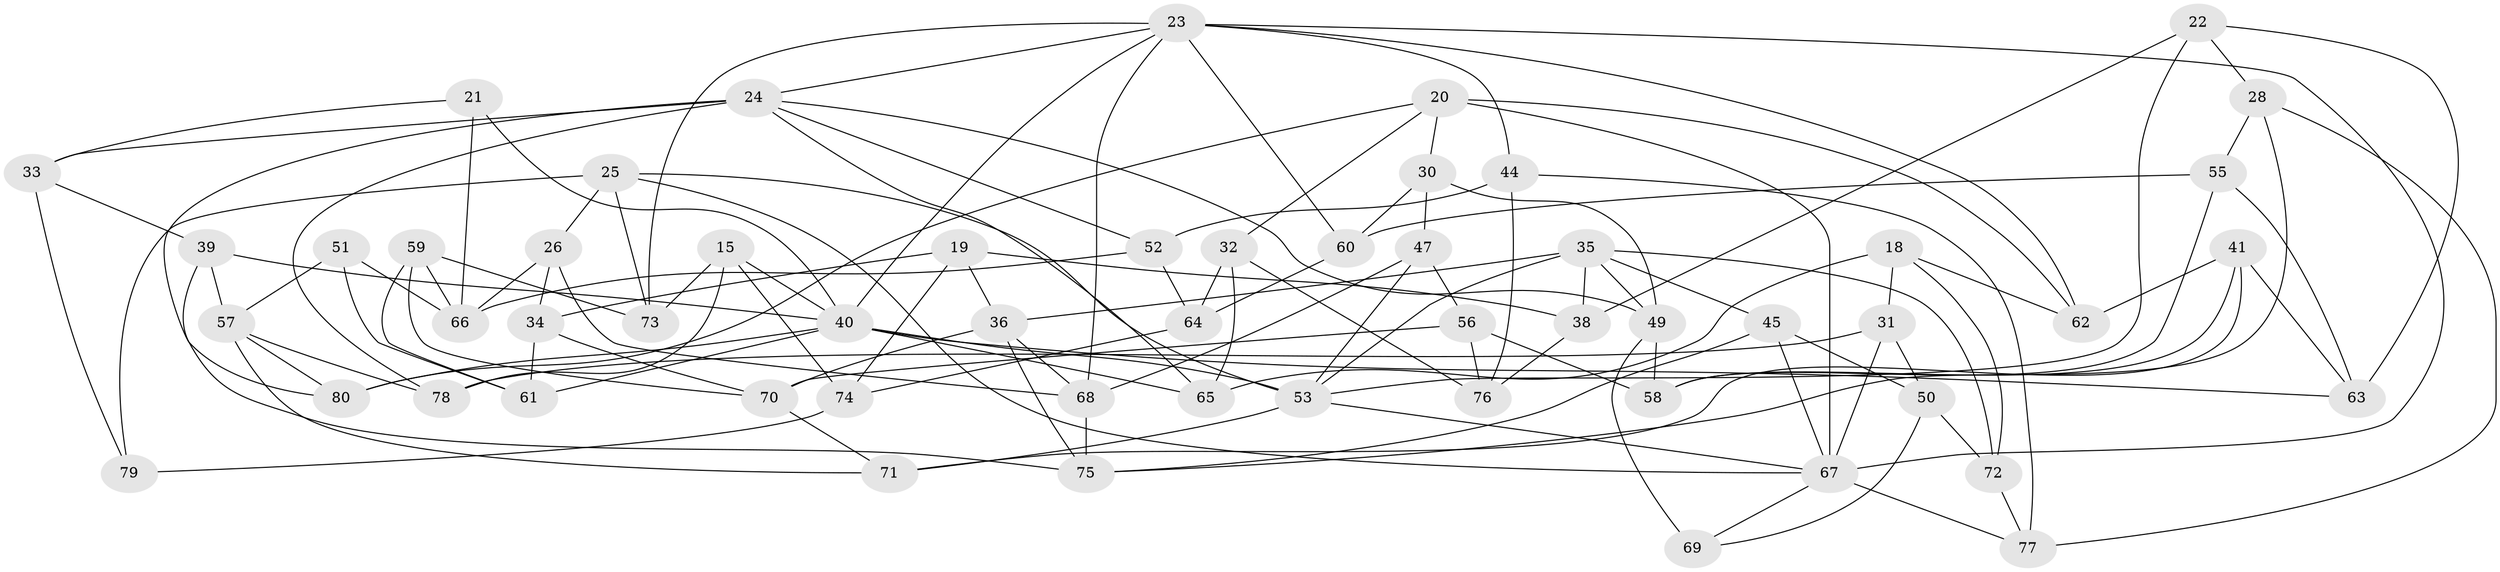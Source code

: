 // original degree distribution, {4: 1.0}
// Generated by graph-tools (version 1.1) at 2025/04/03/04/25 22:04:19]
// undirected, 56 vertices, 125 edges
graph export_dot {
graph [start="1"]
  node [color=gray90,style=filled];
  15;
  18;
  19;
  20 [super="+2"];
  21;
  22;
  23 [super="+7"];
  24 [super="+6+9"];
  25 [super="+17"];
  26;
  28;
  30;
  31;
  32;
  33;
  34;
  35 [super="+14"];
  36 [super="+5"];
  38;
  39;
  40 [super="+10+11+37"];
  41;
  44;
  45;
  47;
  49 [super="+42"];
  50;
  51;
  52;
  53 [super="+8+43"];
  55;
  56;
  57 [super="+29"];
  58;
  59;
  60;
  61;
  62;
  63;
  64;
  65;
  66 [super="+13"];
  67 [super="+12+54"];
  68 [super="+46"];
  69;
  70 [super="+16"];
  71;
  72;
  73;
  74;
  75 [super="+3"];
  76;
  77;
  78;
  79;
  80 [super="+27"];
  15 -- 73;
  15 -- 74;
  15 -- 78;
  15 -- 40;
  18 -- 31;
  18 -- 72;
  18 -- 65;
  18 -- 62;
  19 -- 36;
  19 -- 74;
  19 -- 38;
  19 -- 34;
  20 -- 80 [weight=2];
  20 -- 62;
  20 -- 32;
  20 -- 30;
  20 -- 67 [weight=3];
  21 -- 33;
  21 -- 66 [weight=2];
  21 -- 40;
  22 -- 28;
  22 -- 63;
  22 -- 38;
  22 -- 53;
  23 -- 62;
  23 -- 68;
  23 -- 73;
  23 -- 44;
  23 -- 60;
  23 -- 24;
  23 -- 40;
  23 -- 67;
  24 -- 49;
  24 -- 52;
  24 -- 78;
  24 -- 65;
  24 -- 80 [weight=2];
  24 -- 33;
  25 -- 67;
  25 -- 79 [weight=2];
  25 -- 73;
  25 -- 26;
  25 -- 53;
  26 -- 34;
  26 -- 66;
  26 -- 68;
  28 -- 55;
  28 -- 75;
  28 -- 77;
  30 -- 49;
  30 -- 47;
  30 -- 60;
  31 -- 50;
  31 -- 67;
  31 -- 78;
  32 -- 65;
  32 -- 64;
  32 -- 76;
  33 -- 39;
  33 -- 79;
  34 -- 61;
  34 -- 70;
  35 -- 38;
  35 -- 72;
  35 -- 49;
  35 -- 53;
  35 -- 36;
  35 -- 45;
  36 -- 75;
  36 -- 70 [weight=2];
  36 -- 68;
  38 -- 76;
  39 -- 57;
  39 -- 75;
  39 -- 40;
  40 -- 61;
  40 -- 80;
  40 -- 63;
  40 -- 53 [weight=2];
  40 -- 65;
  41 -- 71;
  41 -- 63;
  41 -- 58;
  41 -- 62;
  44 -- 77;
  44 -- 52;
  44 -- 76;
  45 -- 50;
  45 -- 75;
  45 -- 67;
  47 -- 56;
  47 -- 68;
  47 -- 53;
  49 -- 69 [weight=2];
  49 -- 58;
  50 -- 69;
  50 -- 72;
  51 -- 66;
  51 -- 61;
  51 -- 57 [weight=2];
  52 -- 64;
  52 -- 66;
  53 -- 71;
  53 -- 67;
  55 -- 63;
  55 -- 60;
  55 -- 58;
  56 -- 58;
  56 -- 76;
  56 -- 70;
  57 -- 80;
  57 -- 78;
  57 -- 71;
  59 -- 61;
  59 -- 73;
  59 -- 66;
  59 -- 70;
  60 -- 64;
  64 -- 74;
  67 -- 69;
  67 -- 77;
  68 -- 75 [weight=2];
  70 -- 71;
  72 -- 77;
  74 -- 79;
}
